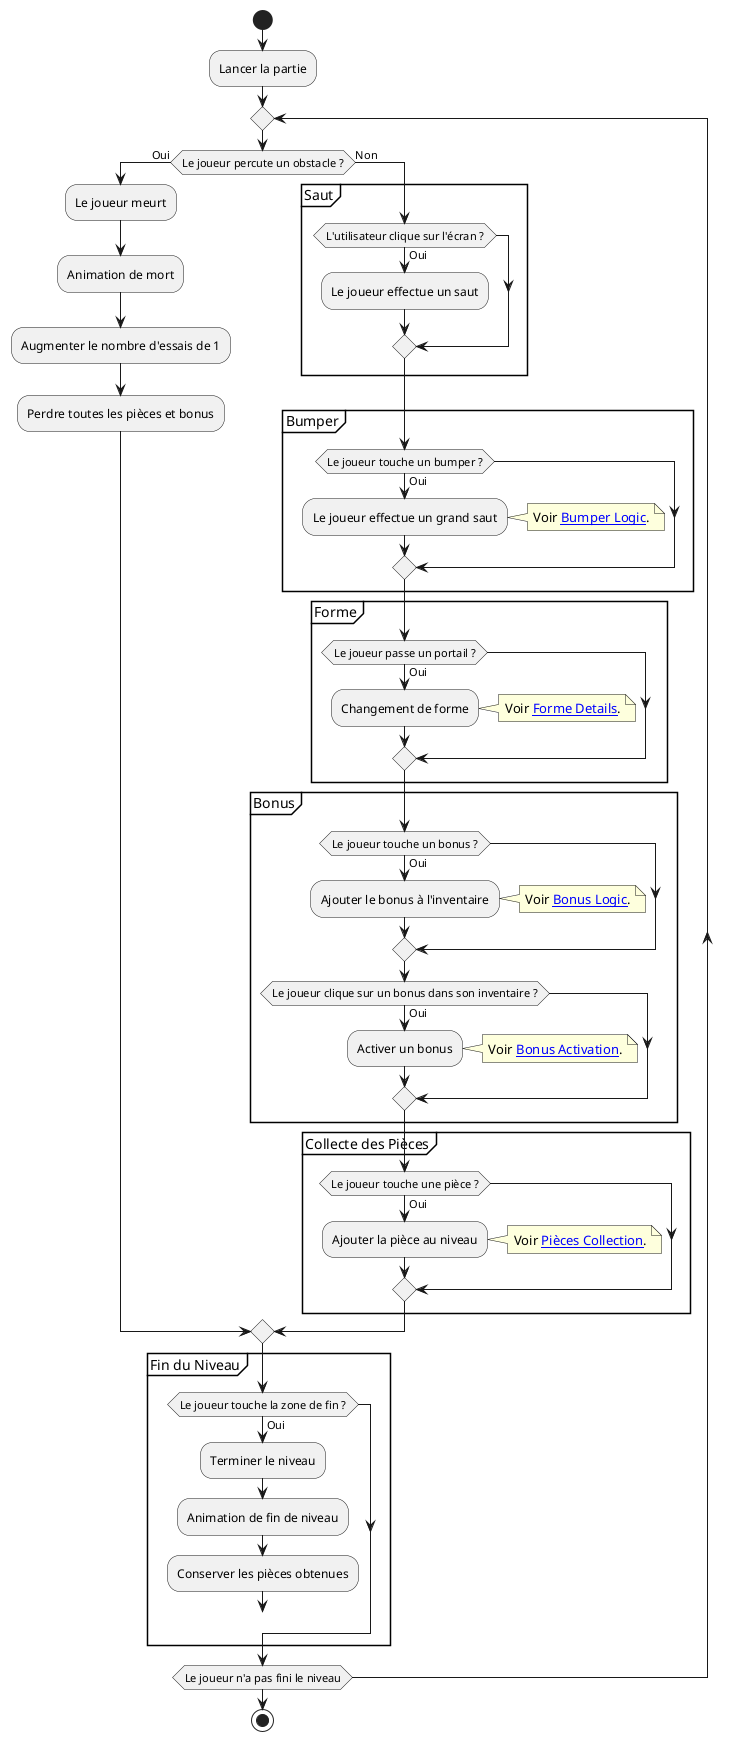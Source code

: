 @startuml acitvity-diagram
start

:Lancer la partie;

repeat
    if (Le joueur percute un obstacle ?) then (Oui)
        :Le joueur meurt;
        :Animation de mort;
        :Augmenter le nombre d'essais de 1;
        :Perdre toutes les pièces et bonus;
    else (Non)
        ' --- Première Ligne ---
        partition "Saut" {
            if (L'utilisateur clique sur l'écran ?) then (Oui)
                :Le joueur effectue un saut;
            endif
        }

        partition "Bumper" {
            if (Le joueur touche un bumper ?) then (Oui)
                :Le joueur effectue un grand saut;
                note right
                Voir [[./sub_bumper.puml Bumper Logic]].
                end note
            endif
        }

        partition "Forme" {
            if (Le joueur passe un portail ?) then (Oui)
                :Changement de forme;
                note right
                Voir [[./sub_forme.puml Forme Details]].
                end note
            endif
        }

        partition "Bonus" {
            if (Le joueur touche un bonus ?) then (Oui)
                :Ajouter le bonus à l'inventaire;
                note right
                Voir [[./sub_bonus.puml Bonus Logic]].
                end note
            endif

            if (Le joueur clique sur un bonus dans son inventaire ?) then (Oui)
                :Activer un bonus;
                note right
                Voir [[./sub_activation_bonus.puml Bonus Activation]].
                end note
            endif
        }

        partition "Collecte des Pièces" {
            if (Le joueur touche une pièce ?) then (Oui)
                :Ajouter la pièce au niveau;
                note right
                Voir [[./sub_pieces.puml Pièces Collection]].
                end note
            endif
        }
    endif

    ' --- Fin du Niveau ---
    partition "Fin du Niveau" {
        if (Le joueur touche la zone de fin ?) then (Oui)
            :Terminer le niveau;
            :Animation de fin de niveau;
            :Conserver les pièces obtenues;
            break
        endif
    }

repeat while (Le joueur n'a pas fini le niveau)

stop
@enduml
